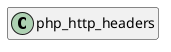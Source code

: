 @startuml
set namespaceSeparator \\
hide members
hide << alias >> circle

class php_http_headers
@enduml
